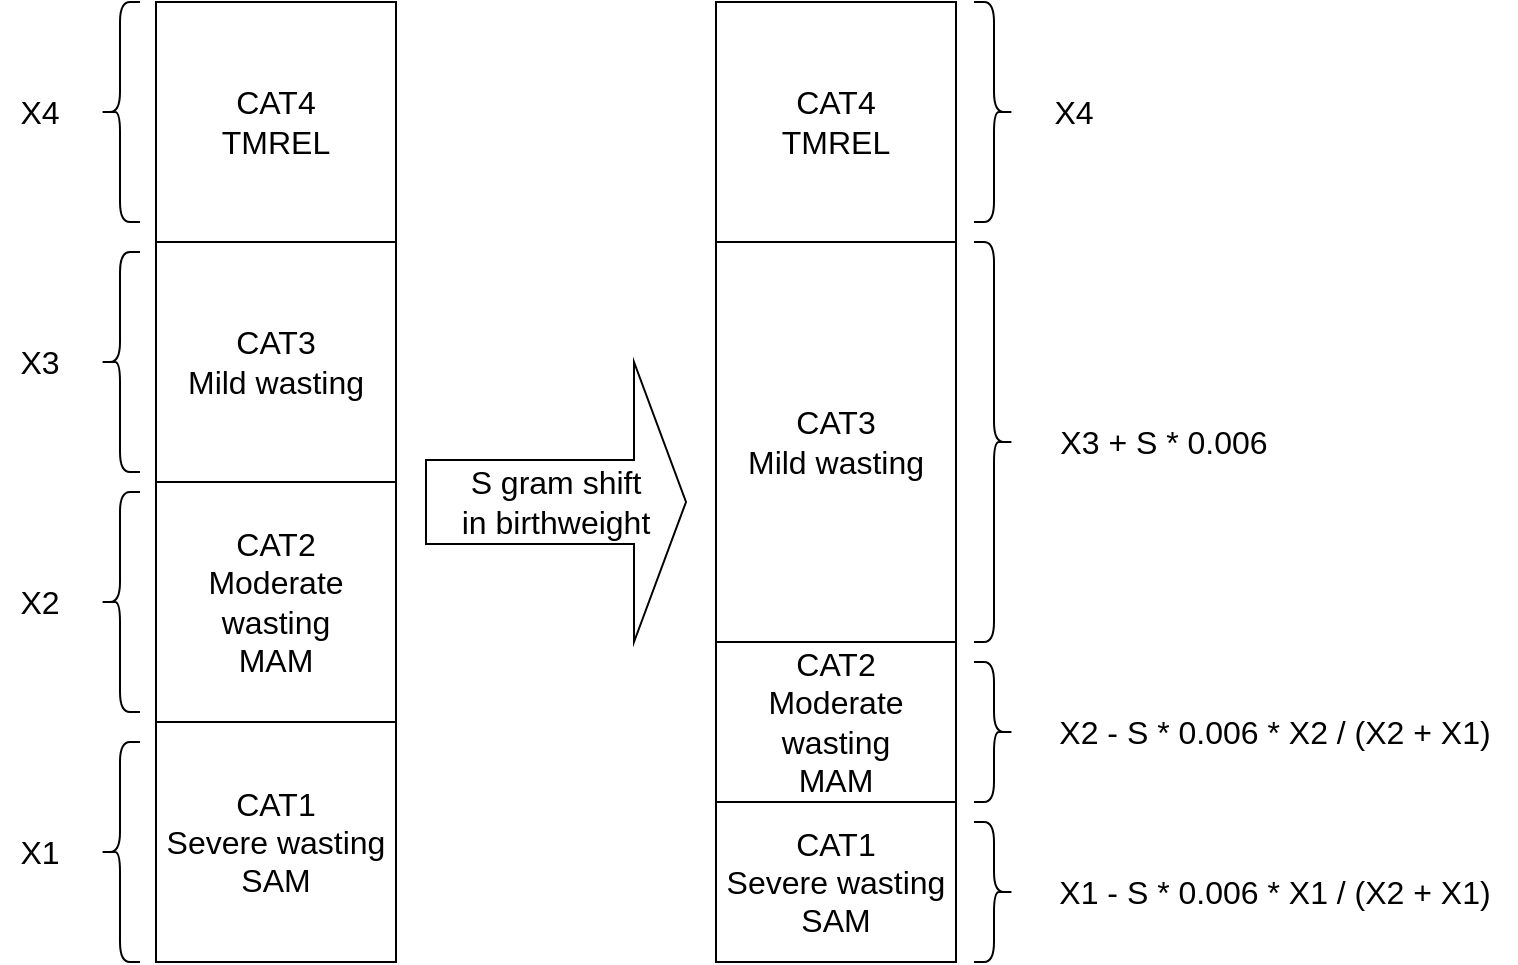 <mxfile version="14.9.6" type="device"><diagram id="v4iCzSSa2KpaY5qssclO" name="Page-1"><mxGraphModel dx="1209" dy="629" grid="1" gridSize="10" guides="1" tooltips="1" connect="1" arrows="1" fold="1" page="1" pageScale="1" pageWidth="850" pageHeight="1100" math="0" shadow="0"><root><mxCell id="0"/><mxCell id="1" parent="0"/><mxCell id="mc_oeXU2Iqq4q5TpGN4D-2" value="CAT4&lt;br style=&quot;font-size: 16px&quot;&gt;TMREL" style="rounded=0;whiteSpace=wrap;html=1;fontSize=16;" parent="1" vertex="1"><mxGeometry x="160" y="160" width="120" height="120" as="geometry"/></mxCell><mxCell id="mc_oeXU2Iqq4q5TpGN4D-4" value="CAT2&lt;br style=&quot;font-size: 16px&quot;&gt;Moderate wasting&lt;br style=&quot;font-size: 16px&quot;&gt;MAM" style="rounded=0;whiteSpace=wrap;html=1;fontSize=16;" parent="1" vertex="1"><mxGeometry x="160" y="400" width="120" height="120" as="geometry"/></mxCell><mxCell id="mc_oeXU2Iqq4q5TpGN4D-5" value="CAT3&lt;br style=&quot;font-size: 16px&quot;&gt;Mild wasting" style="rounded=0;whiteSpace=wrap;html=1;fontSize=16;" parent="1" vertex="1"><mxGeometry x="160" y="280" width="120" height="120" as="geometry"/></mxCell><mxCell id="mc_oeXU2Iqq4q5TpGN4D-6" value="CAT1&lt;br style=&quot;font-size: 16px&quot;&gt;Severe wasting&lt;br style=&quot;font-size: 16px&quot;&gt;SAM" style="rounded=0;whiteSpace=wrap;html=1;fontSize=16;" parent="1" vertex="1"><mxGeometry x="160" y="520" width="120" height="120" as="geometry"/></mxCell><mxCell id="mc_oeXU2Iqq4q5TpGN4D-7" value="" style="shape=curlyBracket;whiteSpace=wrap;html=1;rounded=1;fontSize=16;" parent="1" vertex="1"><mxGeometry x="132" y="530" width="20" height="110" as="geometry"/></mxCell><mxCell id="mc_oeXU2Iqq4q5TpGN4D-9" value="CAT4&lt;br style=&quot;font-size: 16px;&quot;&gt;TMREL" style="rounded=0;whiteSpace=wrap;html=1;fontSize=16;" parent="1" vertex="1"><mxGeometry x="440" y="160" width="120" height="120" as="geometry"/></mxCell><mxCell id="mc_oeXU2Iqq4q5TpGN4D-10" value="CAT2&lt;br style=&quot;font-size: 16px&quot;&gt;Moderate wasting&lt;br style=&quot;font-size: 16px&quot;&gt;MAM" style="rounded=0;whiteSpace=wrap;html=1;fontSize=16;" parent="1" vertex="1"><mxGeometry x="440" y="480" width="120" height="80" as="geometry"/></mxCell><mxCell id="mc_oeXU2Iqq4q5TpGN4D-11" value="CAT3&lt;br style=&quot;font-size: 16px&quot;&gt;Mild wasting" style="rounded=0;whiteSpace=wrap;html=1;fontSize=16;" parent="1" vertex="1"><mxGeometry x="440" y="280" width="120" height="200" as="geometry"/></mxCell><mxCell id="mc_oeXU2Iqq4q5TpGN4D-12" value="CAT1&lt;br style=&quot;font-size: 16px&quot;&gt;Severe wasting&lt;br style=&quot;font-size: 16px&quot;&gt;SAM" style="rounded=0;whiteSpace=wrap;html=1;fontSize=16;" parent="1" vertex="1"><mxGeometry x="440" y="560" width="120" height="80" as="geometry"/></mxCell><mxCell id="mc_oeXU2Iqq4q5TpGN4D-13" value="" style="shape=curlyBracket;whiteSpace=wrap;html=1;rounded=1;flipH=1;fontSize=16;" parent="1" vertex="1"><mxGeometry x="569" y="570" width="20" height="70" as="geometry"/></mxCell><mxCell id="mc_oeXU2Iqq4q5TpGN4D-14" value="" style="shape=curlyBracket;whiteSpace=wrap;html=1;rounded=1;flipH=1;fontSize=16;" parent="1" vertex="1"><mxGeometry x="569" y="490" width="20" height="70" as="geometry"/></mxCell><mxCell id="mc_oeXU2Iqq4q5TpGN4D-15" value="" style="shape=curlyBracket;whiteSpace=wrap;html=1;rounded=1;flipH=1;fontSize=16;" parent="1" vertex="1"><mxGeometry x="569" y="280" width="20" height="200" as="geometry"/></mxCell><mxCell id="mc_oeXU2Iqq4q5TpGN4D-16" value="" style="shape=curlyBracket;whiteSpace=wrap;html=1;rounded=1;flipH=1;fontSize=16;" parent="1" vertex="1"><mxGeometry x="569" y="160" width="20" height="110" as="geometry"/></mxCell><mxCell id="mc_oeXU2Iqq4q5TpGN4D-17" value="" style="shape=curlyBracket;whiteSpace=wrap;html=1;rounded=1;fontSize=16;" parent="1" vertex="1"><mxGeometry x="132" y="405" width="20" height="110" as="geometry"/></mxCell><mxCell id="mc_oeXU2Iqq4q5TpGN4D-18" value="" style="shape=curlyBracket;whiteSpace=wrap;html=1;rounded=1;fontSize=16;" parent="1" vertex="1"><mxGeometry x="132" y="285" width="20" height="110" as="geometry"/></mxCell><mxCell id="mc_oeXU2Iqq4q5TpGN4D-19" value="" style="shape=curlyBracket;whiteSpace=wrap;html=1;rounded=1;fontSize=16;" parent="1" vertex="1"><mxGeometry x="132" y="160" width="20" height="110" as="geometry"/></mxCell><mxCell id="mc_oeXU2Iqq4q5TpGN4D-20" value="X1" style="text;html=1;strokeColor=none;fillColor=none;align=center;verticalAlign=middle;whiteSpace=wrap;rounded=0;fontSize=16;" parent="1" vertex="1"><mxGeometry x="82" y="575" width="40" height="20" as="geometry"/></mxCell><mxCell id="mc_oeXU2Iqq4q5TpGN4D-21" value="X2" style="text;html=1;strokeColor=none;fillColor=none;align=center;verticalAlign=middle;whiteSpace=wrap;rounded=0;fontSize=16;" parent="1" vertex="1"><mxGeometry x="82" y="450" width="40" height="20" as="geometry"/></mxCell><mxCell id="mc_oeXU2Iqq4q5TpGN4D-22" value="X3" style="text;html=1;strokeColor=none;fillColor=none;align=center;verticalAlign=middle;whiteSpace=wrap;rounded=0;fontSize=16;" parent="1" vertex="1"><mxGeometry x="82" y="330" width="40" height="20" as="geometry"/></mxCell><mxCell id="mc_oeXU2Iqq4q5TpGN4D-23" value="X4" style="text;html=1;strokeColor=none;fillColor=none;align=center;verticalAlign=middle;whiteSpace=wrap;rounded=0;fontSize=16;" parent="1" vertex="1"><mxGeometry x="82" y="205" width="40" height="20" as="geometry"/></mxCell><mxCell id="mc_oeXU2Iqq4q5TpGN4D-26" value="X2 - S * 0.006 * X2 / (X2 + X1)" style="text;html=1;strokeColor=none;fillColor=none;align=center;verticalAlign=middle;whiteSpace=wrap;rounded=0;fontSize=16;" parent="1" vertex="1"><mxGeometry x="599" y="512.5" width="241" height="25" as="geometry"/></mxCell><mxCell id="mc_oeXU2Iqq4q5TpGN4D-27" value="X3 + S * 0.006" style="text;html=1;strokeColor=none;fillColor=none;align=center;verticalAlign=middle;whiteSpace=wrap;rounded=0;fontSize=16;" parent="1" vertex="1"><mxGeometry x="599" y="367.5" width="130" height="25" as="geometry"/></mxCell><mxCell id="mc_oeXU2Iqq4q5TpGN4D-28" value="X4" style="text;html=1;strokeColor=none;fillColor=none;align=center;verticalAlign=middle;whiteSpace=wrap;rounded=0;fontSize=16;" parent="1" vertex="1"><mxGeometry x="599" y="205" width="40" height="20" as="geometry"/></mxCell><mxCell id="mc_oeXU2Iqq4q5TpGN4D-30" value="S gram shift&lt;br&gt;in birthweight" style="shape=singleArrow;whiteSpace=wrap;html=1;fontSize=16;" parent="1" vertex="1"><mxGeometry x="295" y="340" width="130" height="140" as="geometry"/></mxCell><mxCell id="mc_oeXU2Iqq4q5TpGN4D-31" value="X1 - S * 0.006 * X1 / (X2 + X1)" style="text;html=1;strokeColor=none;fillColor=none;align=center;verticalAlign=middle;whiteSpace=wrap;rounded=0;fontSize=16;" parent="1" vertex="1"><mxGeometry x="599" y="592.5" width="241" height="25" as="geometry"/></mxCell></root></mxGraphModel></diagram></mxfile>